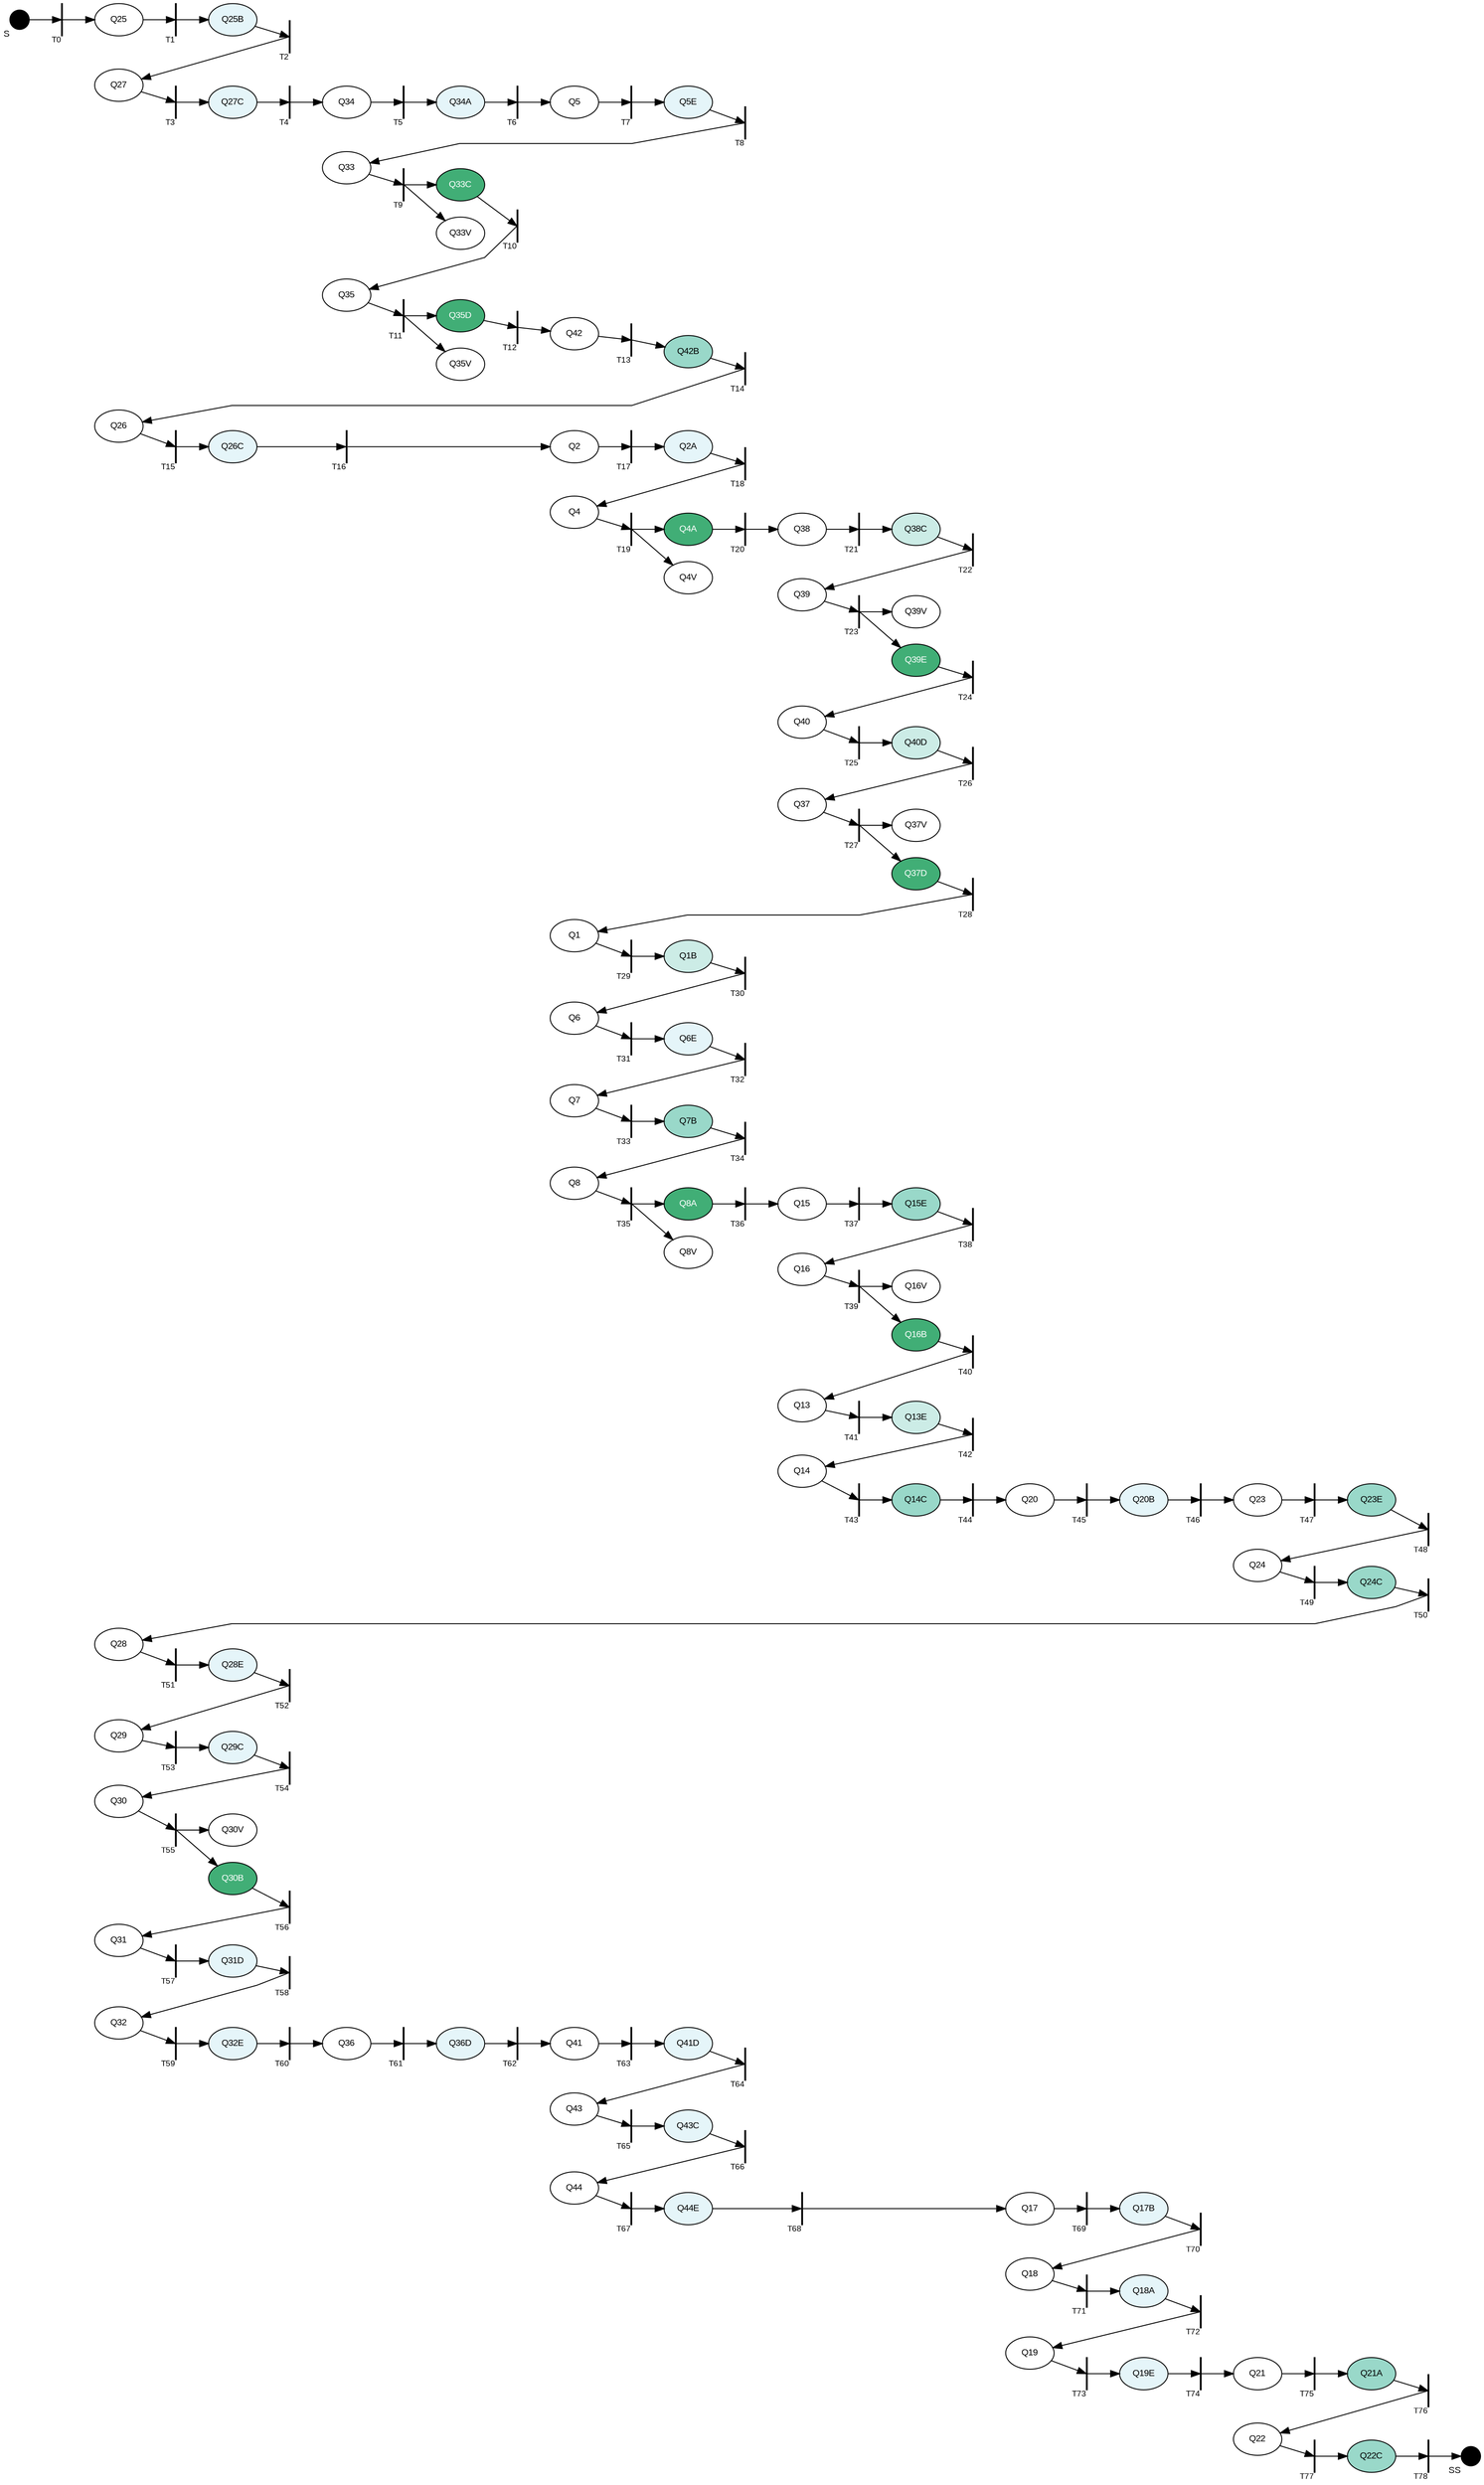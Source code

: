digraph G { rankdir=LR; splines=polyline;
node[style=filled; fontsize=10; fontname=Arial; fontcolor=black; fillcolor=white; colorscheme=bugn9];
"S"[fillcolor=black; shape=point; width=0.3; xlabel="S";];"Q25"[colorscheme="reds5"; fillcolor=white; fontcolor=black;]; "Q25B"[fillcolor=2; ]; "Q27"[colorscheme="reds5"; fillcolor=white; fontcolor=black;]; "Q27C"[fillcolor=2; ]; "Q34"[colorscheme="reds5"; fillcolor=white; fontcolor=black;]; "Q34A"[fillcolor=2; ]; "Q5"[colorscheme="reds5"; fillcolor=white; fontcolor=black;]; "Q5E"[fillcolor=2; ]; "Q33"[colorscheme="reds5"; fillcolor=white; fontcolor=black;]; "Q33C"[fillcolor=6; fontcolor=white;]; "Q35"[colorscheme="reds5"; fillcolor=white; fontcolor=black;]; "Q35D"[fillcolor=6; fontcolor=white;]; "Q42"[colorscheme="reds5"; fillcolor=white; fontcolor=black;]; "Q42B"[fillcolor=4; ]; "Q26"[colorscheme="reds5"; fillcolor=white; fontcolor=black;]; "Q26C"[fillcolor=2; ]; "Q2"[colorscheme="reds5"; fillcolor=white; fontcolor=black;]; "Q2A"[fillcolor=2; ]; "Q4"[colorscheme="reds5"; fillcolor=white; fontcolor=black;]; "Q4A"[fillcolor=6; fontcolor=white;]; "Q38"[colorscheme="reds5"; fillcolor=white; fontcolor=black;]; "Q38C"[fillcolor=3; ]; "Q39"[colorscheme="reds5"; fillcolor=white; fontcolor=black;]; "Q39E"[fillcolor=6; fontcolor=white;]; "Q40"[colorscheme="reds5"; fillcolor=white; fontcolor=black;]; "Q40D"[fillcolor=3; ]; "Q37"[colorscheme="reds5"; fillcolor=white; fontcolor=black;]; "Q37D"[fillcolor=6; fontcolor=white;]; "Q1"[colorscheme="reds5"; fillcolor=white; fontcolor=black;]; "Q1B"[fillcolor=3; ]; "Q6"[colorscheme="reds5"; fillcolor=white; fontcolor=black;]; "Q6E"[fillcolor=2; ]; "Q7"[colorscheme="reds5"; fillcolor=white; fontcolor=black;]; "Q7B"[fillcolor=4; ]; "Q8"[colorscheme="reds5"; fillcolor=white; fontcolor=black;]; "Q8A"[fillcolor=6; fontcolor=white;]; "Q15"[colorscheme="reds5"; fillcolor=white; fontcolor=black;]; "Q15E"[fillcolor=4; ]; "Q16"[colorscheme="reds5"; fillcolor=white; fontcolor=black;]; "Q16B"[fillcolor=6; fontcolor=white;]; "Q13"[colorscheme="reds5"; fillcolor=white; fontcolor=black;]; "Q13E"[fillcolor=3; ]; "Q14"[colorscheme="reds5"; fillcolor=white; fontcolor=black;]; "Q14C"[fillcolor=4; ]; "Q20"[colorscheme="reds5"; fillcolor=white; fontcolor=black;]; "Q20B"[fillcolor=2; ]; "Q23"[colorscheme="reds5"; fillcolor=white; fontcolor=black;]; "Q23E"[fillcolor=4; ]; "Q24"[colorscheme="reds5"; fillcolor=white; fontcolor=black;]; "Q24C"[fillcolor=4; ]; "Q28"[colorscheme="reds5"; fillcolor=white; fontcolor=black;]; "Q28E"[fillcolor=2; ]; "Q29"[colorscheme="reds5"; fillcolor=white; fontcolor=black;]; "Q29C"[fillcolor=2; ]; "Q30"[colorscheme="reds5"; fillcolor=white; fontcolor=black;]; "Q30B"[fillcolor=6; fontcolor=white;]; "Q31"[colorscheme="reds5"; fillcolor=white; fontcolor=black;]; "Q31D"[fillcolor=2; ]; "Q32"[colorscheme="reds5"; fillcolor=white; fontcolor=black;]; "Q32E"[fillcolor=2; ]; "Q36"[colorscheme="reds5"; fillcolor=white; fontcolor=black;]; "Q36D"[fillcolor=2; ]; "Q41"[colorscheme="reds5"; fillcolor=white; fontcolor=black;]; "Q41D"[fillcolor=2; ]; "Q43"[colorscheme="reds5"; fillcolor=white; fontcolor=black;]; "Q43C"[fillcolor=2; ]; "Q44"[colorscheme="reds5"; fillcolor=white; fontcolor=black;]; "Q44E"[fillcolor=2; ]; "Q17"[colorscheme="reds5"; fillcolor=white; fontcolor=black;]; "Q17B"[fillcolor=2; ]; "Q18"[colorscheme="reds5"; fillcolor=white; fontcolor=black;]; "Q18A"[fillcolor=2; ]; "Q19"[colorscheme="reds5"; fillcolor=white; fontcolor=black;]; "Q19E"[fillcolor=2; ]; "Q21"[colorscheme="reds5"; fillcolor=white; fontcolor=black;]; "Q21A"[fillcolor=4; ]; "Q22"[colorscheme="reds5"; fillcolor=white; fontcolor=black;]; "Q22C"[fillcolor=4; ]; "SS"[fillcolor=black; shape=point; width=0.3; xlabel="SS";];"T0"[fillcolor=black; shape=box; label=""; width=0.01; fontsize=9; xlabel="T0"]; "T1"[fillcolor=black; shape=box; label=""; width=0.01; fontsize=9; xlabel="T1"]; "T2"[fillcolor=black; shape=box; label=""; width=0.01; fontsize=9; xlabel="T2"]; "T3"[fillcolor=black; shape=box; label=""; width=0.01; fontsize=9; xlabel="T3"]; "T4"[fillcolor=black; shape=box; label=""; width=0.01; fontsize=9; xlabel="T4"]; "T5"[fillcolor=black; shape=box; label=""; width=0.01; fontsize=9; xlabel="T5"]; "T6"[fillcolor=black; shape=box; label=""; width=0.01; fontsize=9; xlabel="T6"]; "T7"[fillcolor=black; shape=box; label=""; width=0.01; fontsize=9; xlabel="T7"]; "T8"[fillcolor=black; shape=box; label=""; width=0.01; fontsize=9; xlabel="T8"]; "T9"[fillcolor=black; shape=box; label=""; width=0.01; fontsize=9; xlabel="T9"]; "T10"[fillcolor=black; shape=box; label=""; width=0.01; fontsize=9; xlabel="T10"]; "T11"[fillcolor=black; shape=box; label=""; width=0.01; fontsize=9; xlabel="T11"]; "T12"[fillcolor=black; shape=box; label=""; width=0.01; fontsize=9; xlabel="T12"]; "T13"[fillcolor=black; shape=box; label=""; width=0.01; fontsize=9; xlabel="T13"]; "T14"[fillcolor=black; shape=box; label=""; width=0.01; fontsize=9; xlabel="T14"]; "T15"[fillcolor=black; shape=box; label=""; width=0.01; fontsize=9; xlabel="T15"]; "T16"[fillcolor=black; shape=box; label=""; width=0.01; fontsize=9; xlabel="T16"]; "T17"[fillcolor=black; shape=box; label=""; width=0.01; fontsize=9; xlabel="T17"]; "T18"[fillcolor=black; shape=box; label=""; width=0.01; fontsize=9; xlabel="T18"]; "T19"[fillcolor=black; shape=box; label=""; width=0.01; fontsize=9; xlabel="T19"]; "T20"[fillcolor=black; shape=box; label=""; width=0.01; fontsize=9; xlabel="T20"]; "T21"[fillcolor=black; shape=box; label=""; width=0.01; fontsize=9; xlabel="T21"]; "T22"[fillcolor=black; shape=box; label=""; width=0.01; fontsize=9; xlabel="T22"]; "T23"[fillcolor=black; shape=box; label=""; width=0.01; fontsize=9; xlabel="T23"]; "T24"[fillcolor=black; shape=box; label=""; width=0.01; fontsize=9; xlabel="T24"]; "T25"[fillcolor=black; shape=box; label=""; width=0.01; fontsize=9; xlabel="T25"]; "T26"[fillcolor=black; shape=box; label=""; width=0.01; fontsize=9; xlabel="T26"]; "T27"[fillcolor=black; shape=box; label=""; width=0.01; fontsize=9; xlabel="T27"]; "T28"[fillcolor=black; shape=box; label=""; width=0.01; fontsize=9; xlabel="T28"]; "T29"[fillcolor=black; shape=box; label=""; width=0.01; fontsize=9; xlabel="T29"]; "T30"[fillcolor=black; shape=box; label=""; width=0.01; fontsize=9; xlabel="T30"]; "T31"[fillcolor=black; shape=box; label=""; width=0.01; fontsize=9; xlabel="T31"]; "T32"[fillcolor=black; shape=box; label=""; width=0.01; fontsize=9; xlabel="T32"]; "T33"[fillcolor=black; shape=box; label=""; width=0.01; fontsize=9; xlabel="T33"]; "T34"[fillcolor=black; shape=box; label=""; width=0.01; fontsize=9; xlabel="T34"]; "T35"[fillcolor=black; shape=box; label=""; width=0.01; fontsize=9; xlabel="T35"]; "T36"[fillcolor=black; shape=box; label=""; width=0.01; fontsize=9; xlabel="T36"]; "T37"[fillcolor=black; shape=box; label=""; width=0.01; fontsize=9; xlabel="T37"]; "T38"[fillcolor=black; shape=box; label=""; width=0.01; fontsize=9; xlabel="T38"]; "T39"[fillcolor=black; shape=box; label=""; width=0.01; fontsize=9; xlabel="T39"]; "T40"[fillcolor=black; shape=box; label=""; width=0.01; fontsize=9; xlabel="T40"]; "T41"[fillcolor=black; shape=box; label=""; width=0.01; fontsize=9; xlabel="T41"]; "T42"[fillcolor=black; shape=box; label=""; width=0.01; fontsize=9; xlabel="T42"]; "T43"[fillcolor=black; shape=box; label=""; width=0.01; fontsize=9; xlabel="T43"]; "T44"[fillcolor=black; shape=box; label=""; width=0.01; fontsize=9; xlabel="T44"]; "T45"[fillcolor=black; shape=box; label=""; width=0.01; fontsize=9; xlabel="T45"]; "T46"[fillcolor=black; shape=box; label=""; width=0.01; fontsize=9; xlabel="T46"]; "T47"[fillcolor=black; shape=box; label=""; width=0.01; fontsize=9; xlabel="T47"]; "T48"[fillcolor=black; shape=box; label=""; width=0.01; fontsize=9; xlabel="T48"]; "T49"[fillcolor=black; shape=box; label=""; width=0.01; fontsize=9; xlabel="T49"]; "T50"[fillcolor=black; shape=box; label=""; width=0.01; fontsize=9; xlabel="T50"]; "T51"[fillcolor=black; shape=box; label=""; width=0.01; fontsize=9; xlabel="T51"]; "T52"[fillcolor=black; shape=box; label=""; width=0.01; fontsize=9; xlabel="T52"]; "T53"[fillcolor=black; shape=box; label=""; width=0.01; fontsize=9; xlabel="T53"]; "T54"[fillcolor=black; shape=box; label=""; width=0.01; fontsize=9; xlabel="T54"]; "T55"[fillcolor=black; shape=box; label=""; width=0.01; fontsize=9; xlabel="T55"]; "T56"[fillcolor=black; shape=box; label=""; width=0.01; fontsize=9; xlabel="T56"]; "T57"[fillcolor=black; shape=box; label=""; width=0.01; fontsize=9; xlabel="T57"]; "T58"[fillcolor=black; shape=box; label=""; width=0.01; fontsize=9; xlabel="T58"]; "T59"[fillcolor=black; shape=box; label=""; width=0.01; fontsize=9; xlabel="T59"]; "T60"[fillcolor=black; shape=box; label=""; width=0.01; fontsize=9; xlabel="T60"]; "T61"[fillcolor=black; shape=box; label=""; width=0.01; fontsize=9; xlabel="T61"]; "T62"[fillcolor=black; shape=box; label=""; width=0.01; fontsize=9; xlabel="T62"]; "T63"[fillcolor=black; shape=box; label=""; width=0.01; fontsize=9; xlabel="T63"]; "T64"[fillcolor=black; shape=box; label=""; width=0.01; fontsize=9; xlabel="T64"]; "T65"[fillcolor=black; shape=box; label=""; width=0.01; fontsize=9; xlabel="T65"]; "T66"[fillcolor=black; shape=box; label=""; width=0.01; fontsize=9; xlabel="T66"]; "T67"[fillcolor=black; shape=box; label=""; width=0.01; fontsize=9; xlabel="T67"]; "T68"[fillcolor=black; shape=box; label=""; width=0.01; fontsize=9; xlabel="T68"]; "T69"[fillcolor=black; shape=box; label=""; width=0.01; fontsize=9; xlabel="T69"]; "T70"[fillcolor=black; shape=box; label=""; width=0.01; fontsize=9; xlabel="T70"]; "T71"[fillcolor=black; shape=box; label=""; width=0.01; fontsize=9; xlabel="T71"]; "T72"[fillcolor=black; shape=box; label=""; width=0.01; fontsize=9; xlabel="T72"]; "T73"[fillcolor=black; shape=box; label=""; width=0.01; fontsize=9; xlabel="T73"]; "T74"[fillcolor=black; shape=box; label=""; width=0.01; fontsize=9; xlabel="T74"]; "T75"[fillcolor=black; shape=box; label=""; width=0.01; fontsize=9; xlabel="T75"]; "T76"[fillcolor=black; shape=box; label=""; width=0.01; fontsize=9; xlabel="T76"]; "T77"[fillcolor=black; shape=box; label=""; width=0.01; fontsize=9; xlabel="T77"]; "T78"[fillcolor=black; shape=box; label=""; width=0.01; fontsize=9; xlabel="T78"]; {rank=same; "Q25"; "Q27"; "Q26"; "Q28"; "Q29"; "Q30"; "Q31"; "Q32"; }{rank=same; "Q34"; "Q33"; "Q35"; "Q36"; }{rank=same; "Q5"; "Q2"; "Q4"; "Q1"; "Q6"; "Q7"; "Q8"; }{rank=same; "Q42"; "Q41"; "Q43"; "Q44"; }{rank=same; "Q38"; "Q39"; "Q40"; "Q37"; }{rank=same; "Q15"; "Q16"; "Q13"; "Q14"; }{rank=same; "Q20"; "Q17"; "Q18"; "Q19"; }{rank=same; "Q23"; "Q24"; "Q21"; "Q22"; }"S"->"T0" "T0"->"Q25" "Q25"->"T1" "T1"->"Q25B" "Q25B"->"T2" "T2"->"Q27" "Q27"->"T3" "T3"->"Q27C" "Q27C"->"T4" "T4"->"Q34" "Q34"->"T5" "T5"->"Q34A" "Q34A"->"T6" "T6"->"Q5" "Q5"->"T7" "T7"->"Q5E" "Q5E"->"T8" "T8"->"Q33" "Q33"->"T9" "T9"->"Q33C" "T9"->"Q33V" "Q33C"->"T10" "T10"->"Q35" "Q35"->"T11" "T11"->"Q35D" "T11"->"Q35V" "Q35D"->"T12" "T12"->"Q42" "Q42"->"T13" "T13"->"Q42B" "Q42B"->"T14" "T14"->"Q26" "Q26"->"T15" "T15"->"Q26C" "Q26C"->"T16" "T16"->"Q2" "Q2"->"T17" "T17"->"Q2A" "Q2A"->"T18" "T18"->"Q4" "Q4"->"T19" "T19"->"Q4A" "T19"->"Q4V" "Q4A"->"T20" "T20"->"Q38" "Q38"->"T21" "T21"->"Q38C" "Q38C"->"T22" "T22"->"Q39" "Q39"->"T23" "T23"->"Q39E" "T23"->"Q39V" "Q39E"->"T24" "T24"->"Q40" "Q40"->"T25" "T25"->"Q40D" "Q40D"->"T26" "T26"->"Q37" "Q37"->"T27" "T27"->"Q37D" "T27"->"Q37V" "Q37D"->"T28" "T28"->"Q1" "Q1"->"T29" "T29"->"Q1B" "Q1B"->"T30" "T30"->"Q6" "Q6"->"T31" "T31"->"Q6E" "Q6E"->"T32" "T32"->"Q7" "Q7"->"T33" "T33"->"Q7B" "Q7B"->"T34" "T34"->"Q8" "Q8"->"T35" "T35"->"Q8A" "T35"->"Q8V" "Q8A"->"T36" "T36"->"Q15" "Q15"->"T37" "T37"->"Q15E" "Q15E"->"T38" "T38"->"Q16" "Q16"->"T39" "T39"->"Q16B" "T39"->"Q16V" "Q16B"->"T40" "T40"->"Q13" "Q13"->"T41" "T41"->"Q13E" "Q13E"->"T42" "T42"->"Q14" "Q14"->"T43" "T43"->"Q14C" "Q14C"->"T44" "T44"->"Q20" "Q20"->"T45" "T45"->"Q20B" "Q20B"->"T46" "T46"->"Q23" "Q23"->"T47" "T47"->"Q23E" "Q23E"->"T48" "T48"->"Q24" "Q24"->"T49" "T49"->"Q24C" "Q24C"->"T50" "T50"->"Q28" "Q28"->"T51" "T51"->"Q28E" "Q28E"->"T52" "T52"->"Q29" "Q29"->"T53" "T53"->"Q29C" "Q29C"->"T54" "T54"->"Q30" "Q30"->"T55" "T55"->"Q30B" "T55"->"Q30V" "Q30B"->"T56" "T56"->"Q31" "Q31"->"T57" "T57"->"Q31D" "Q31D"->"T58" "T58"->"Q32" "Q32"->"T59" "T59"->"Q32E" "Q32E"->"T60" "T60"->"Q36" "Q36"->"T61" "T61"->"Q36D" "Q36D"->"T62" "T62"->"Q41" "Q41"->"T63" "T63"->"Q41D" "Q41D"->"T64" "T64"->"Q43" "Q43"->"T65" "T65"->"Q43C" "Q43C"->"T66" "T66"->"Q44" "Q44"->"T67" "T67"->"Q44E" "Q44E"->"T68" "T68"->"Q17" "Q17"->"T69" "T69"->"Q17B" "Q17B"->"T70" "T70"->"Q18" "Q18"->"T71" "T71"->"Q18A" "Q18A"->"T72" "T72"->"Q19" "Q19"->"T73" "T73"->"Q19E" "Q19E"->"T74" "T74"->"Q21" "Q21"->"T75" "T75"->"Q21A" "Q21A"->"T76" "T76"->"Q22" "Q22"->"T77" "T77"->"Q22C" "Q22C"->"T78" "T78"->"SS" }